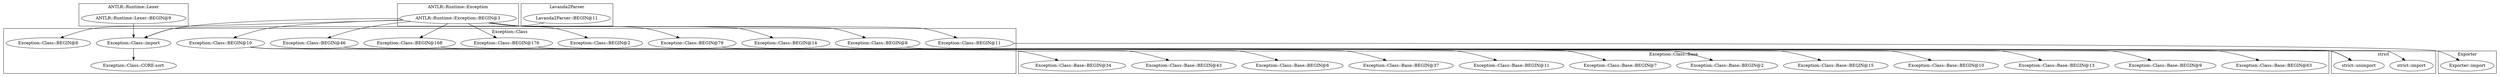 digraph {
graph [overlap=false]
subgraph cluster_strict {
	label="strict";
	"strict::import";
	"strict::unimport";
}
subgraph cluster_ANTLR_Runtime_Lexer {
	label="ANTLR::Runtime::Lexer";
	"ANTLR::Runtime::Lexer::BEGIN@9";
}
subgraph cluster_Exporter {
	label="Exporter";
	"Exporter::import";
}
subgraph cluster_ANTLR_Runtime_Exception {
	label="ANTLR::Runtime::Exception";
	"ANTLR::Runtime::Exception::BEGIN@3";
}
subgraph cluster_Lavanda2Parser {
	label="Lavanda2Parser";
	"Lavanda2Parser::BEGIN@11";
}
subgraph cluster_Exception_Class_Base {
	label="Exception::Class::Base";
	"Exception::Class::Base::BEGIN@37";
	"Exception::Class::Base::BEGIN@6";
	"Exception::Class::Base::BEGIN@43";
	"Exception::Class::Base::BEGIN@34";
	"Exception::Class::Base::BEGIN@63";
	"Exception::Class::Base::BEGIN@9";
	"Exception::Class::Base::BEGIN@13";
	"Exception::Class::Base::BEGIN@10";
	"Exception::Class::Base::BEGIN@15";
	"Exception::Class::Base::BEGIN@2";
	"Exception::Class::Base::BEGIN@7";
	"Exception::Class::Base::BEGIN@11";
}
subgraph cluster_Exception_Class {
	label="Exception::Class";
	"Exception::Class::BEGIN@10";
	"Exception::Class::BEGIN@176";
	"Exception::Class::BEGIN@14";
	"Exception::Class::BEGIN@8";
	"Exception::Class::BEGIN@2";
	"Exception::Class::import";
	"Exception::Class::BEGIN@46";
	"Exception::Class::BEGIN@79";
	"Exception::Class::BEGIN@168";
	"Exception::Class::BEGIN@11";
	"Exception::Class::BEGIN@6";
	"Exception::Class::CORE:sort";
}
"Exception::Class::BEGIN@10" -> "Exception::Class::Base::BEGIN@2";
"Exception::Class::BEGIN@11" -> "Exporter::import";
"Exception::Class::BEGIN@10" -> "Exception::Class::Base::BEGIN@9";
"ANTLR::Runtime::Exception::BEGIN@3" -> "Exception::Class::BEGIN@2";
"Exception::Class::BEGIN@10" -> "Exception::Class::Base::BEGIN@63";
"ANTLR::Runtime::Exception::BEGIN@3" -> "Exception::Class::BEGIN@6";
"Exception::Class::BEGIN@10" -> "Exception::Class::Base::BEGIN@6";
"ANTLR::Runtime::Exception::BEGIN@3" -> "Exception::Class::BEGIN@8";
"ANTLR::Runtime::Exception::BEGIN@3" -> "Exception::Class::BEGIN@11";
"Exception::Class::BEGIN@10" -> "Exception::Class::Base::BEGIN@10";
"Exception::Class::BEGIN@176" -> "strict::unimport";
"Exception::Class::BEGIN@79" -> "strict::unimport";
"Exception::Class::BEGIN@46" -> "strict::unimport";
"Exception::Class::BEGIN@168" -> "strict::unimport";
"ANTLR::Runtime::Exception::BEGIN@3" -> "Exception::Class::BEGIN@14";
"Exception::Class::import" -> "Exception::Class::CORE:sort";
"ANTLR::Runtime::Exception::BEGIN@3" -> "Exception::Class::BEGIN@176";
"Exception::Class::BEGIN@10" -> "Exception::Class::Base::BEGIN@13";
"Exception::Class::BEGIN@10" -> "Exception::Class::Base::BEGIN@43";
"Exception::Class::BEGIN@8" -> "strict::import";
"Exception::Class::BEGIN@10" -> "Exception::Class::Base::BEGIN@7";
"ANTLR::Runtime::Exception::BEGIN@3" -> "Exception::Class::BEGIN@10";
"ANTLR::Runtime::Exception::BEGIN@3" -> "Exception::Class::BEGIN@79";
"ANTLR::Runtime::Exception::BEGIN@3" -> "Exception::Class::BEGIN@168";
"Exception::Class::BEGIN@10" -> "Exception::Class::Base::BEGIN@11";
"Exception::Class::BEGIN@10" -> "Exception::Class::Base::BEGIN@34";
"ANTLR::Runtime::Exception::BEGIN@3" -> "Exception::Class::BEGIN@46";
"Exception::Class::BEGIN@10" -> "Exception::Class::Base::BEGIN@37";
"ANTLR::Runtime::Lexer::BEGIN@9" -> "Exception::Class::import";
"Lavanda2Parser::BEGIN@11" -> "Exception::Class::import";
"ANTLR::Runtime::Exception::BEGIN@3" -> "Exception::Class::import";
"Exception::Class::BEGIN@10" -> "Exception::Class::Base::BEGIN@15";
}
